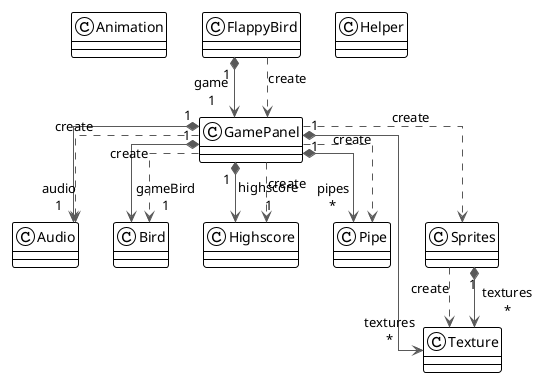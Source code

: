 @startuml

!theme plain
top to bottom direction
skinparam linetype ortho

class Animation
class Audio
class Bird
class FlappyBird
class GamePanel
class Helper
class Highscore
class Pipe
class Sprites
class Texture

FlappyBird "1" *-[#595959,plain]-> "game\n1" GamePanel  
FlappyBird  -[#595959,dashed]->  GamePanel  : "«create»"
GamePanel  "1" *-[#595959,plain]-> "audio\n1" Audio      
GamePanel   -[#595959,dashed]->  Audio      : "«create»"
GamePanel  "1" *-[#595959,plain]-> "gameBird\n1" Bird       
GamePanel   -[#595959,dashed]->  Bird       : "«create»"
GamePanel  "1" *-[#595959,plain]-> "highscore\n1" Highscore  
GamePanel   -[#595959,dashed]->  Highscore  : "«create»"
GamePanel   -[#595959,dashed]->  Pipe       : "«create»"
GamePanel  "1" *-[#595959,plain]-> "pipes\n*" Pipe       
GamePanel   -[#595959,dashed]->  Sprites    : "«create»"
GamePanel  "1" *-[#595959,plain]-> "textures\n*" Texture    
Sprites     -[#595959,dashed]->  Texture    : "«create»"
Sprites    "1" *-[#595959,plain]-> "textures\n*" Texture    
@enduml

